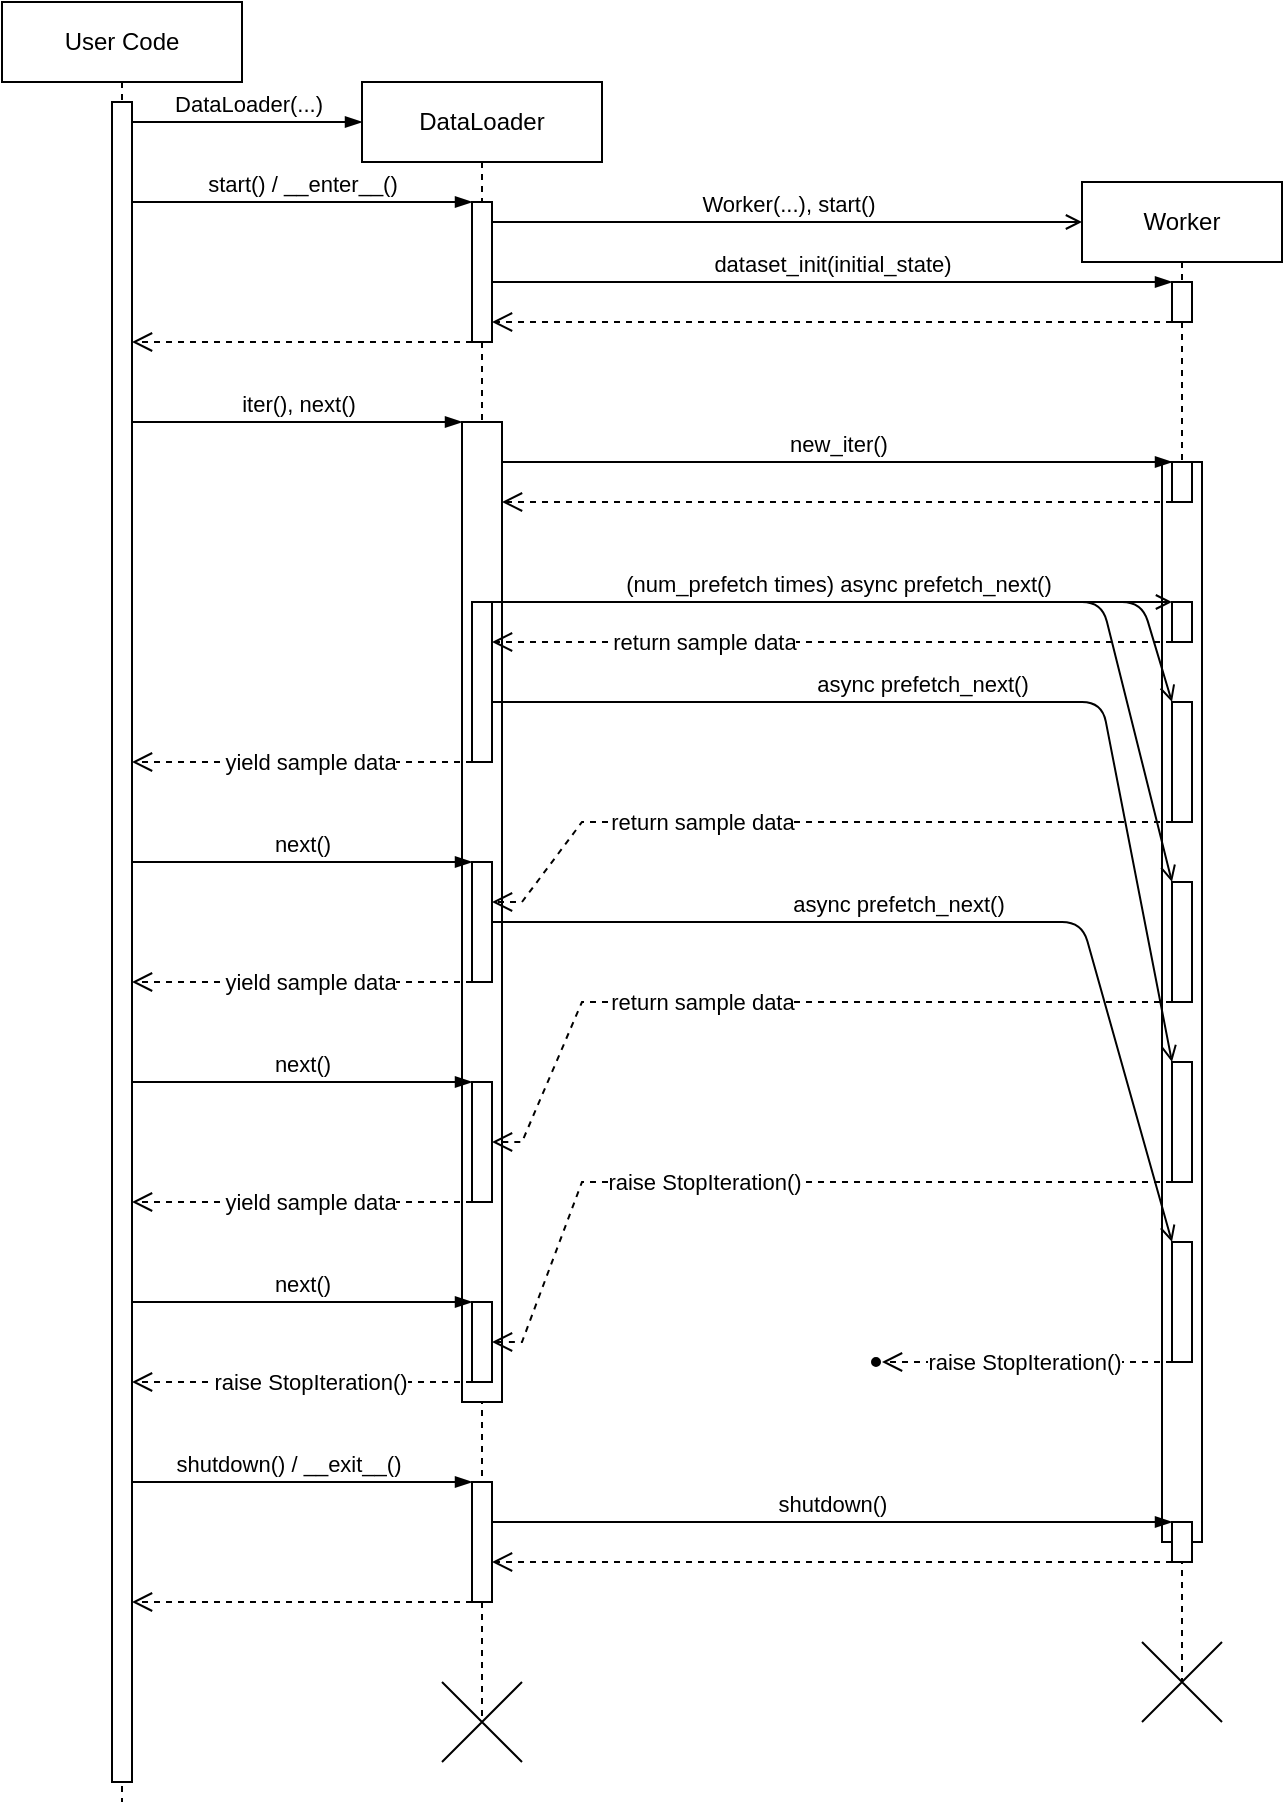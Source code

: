 <mxfile>
    <diagram id="SopBPCQogSaJyMia_625" name="Page-1">
        <mxGraphModel dx="1625" dy="1543" grid="1" gridSize="10" guides="1" tooltips="1" connect="1" arrows="1" fold="1" page="1" pageScale="1" pageWidth="1000" pageHeight="4000" math="0" shadow="0">
            <root>
                <mxCell id="0"/>
                <mxCell id="1" parent="0"/>
                <mxCell id="2" value="Worker" style="shape=umlLifeline;perimeter=lifelinePerimeter;whiteSpace=wrap;html=1;container=1;dropTarget=0;collapsible=0;recursiveResize=0;outlineConnect=0;portConstraint=eastwest;newEdgeStyle={&quot;edgeStyle&quot;:&quot;elbowEdgeStyle&quot;,&quot;elbow&quot;:&quot;vertical&quot;,&quot;curved&quot;:0,&quot;rounded&quot;:0};" vertex="1" parent="1">
                    <mxGeometry x="560" y="310" width="100" height="750" as="geometry"/>
                </mxCell>
                <mxCell id="95" value="" style="html=1;points=[[0,0,0,0,5],[0,1,0,0,-5],[1,0,0,0,5],[1,1,0,0,-5]];perimeter=orthogonalPerimeter;outlineConnect=0;targetShapes=umlLifeline;portConstraint=eastwest;newEdgeStyle={&quot;curved&quot;:0,&quot;rounded&quot;:0};" vertex="1" parent="2">
                    <mxGeometry x="40" y="140" width="20" height="540" as="geometry"/>
                </mxCell>
                <mxCell id="13" value="" style="html=1;points=[[0,0,0,0,5],[0,1,0,0,-5],[1,0,0,0,5],[1,1,0,0,-5]];perimeter=orthogonalPerimeter;outlineConnect=0;targetShapes=umlLifeline;portConstraint=eastwest;newEdgeStyle={&quot;curved&quot;:0,&quot;rounded&quot;:0};" vertex="1" parent="2">
                    <mxGeometry x="45" y="50" width="10" height="20" as="geometry"/>
                </mxCell>
                <mxCell id="18" value="" style="html=1;points=[[0,0,0,0,5],[0,1,0,0,-5],[1,0,0,0,5],[1,1,0,0,-5]];perimeter=orthogonalPerimeter;outlineConnect=0;targetShapes=umlLifeline;portConstraint=eastwest;newEdgeStyle={&quot;curved&quot;:0,&quot;rounded&quot;:0};" vertex="1" parent="2">
                    <mxGeometry x="45" y="210" width="10" height="20" as="geometry"/>
                </mxCell>
                <mxCell id="14" value="" style="html=1;points=[[0,0,0,0,5],[0,1,0,0,-5],[1,0,0,0,5],[1,1,0,0,-5]];perimeter=orthogonalPerimeter;outlineConnect=0;targetShapes=umlLifeline;portConstraint=eastwest;newEdgeStyle={&quot;curved&quot;:0,&quot;rounded&quot;:0};" vertex="1" parent="2">
                    <mxGeometry x="45" y="140" width="10" height="20" as="geometry"/>
                </mxCell>
                <mxCell id="54" value="" style="html=1;points=[[0,0,0,0,5],[0,1,0,0,-5],[1,0,0,0,5],[1,1,0,0,-5]];perimeter=orthogonalPerimeter;outlineConnect=0;targetShapes=umlLifeline;portConstraint=eastwest;newEdgeStyle={&quot;curved&quot;:0,&quot;rounded&quot;:0};" vertex="1" parent="2">
                    <mxGeometry x="45" y="440" width="10" height="60" as="geometry"/>
                </mxCell>
                <mxCell id="61" value="" style="html=1;points=[[0,0,0,0,5],[0,1,0,0,-5],[1,0,0,0,5],[1,1,0,0,-5]];perimeter=orthogonalPerimeter;outlineConnect=0;targetShapes=umlLifeline;portConstraint=eastwest;newEdgeStyle={&quot;curved&quot;:0,&quot;rounded&quot;:0};" vertex="1" parent="2">
                    <mxGeometry x="45" y="530" width="10" height="60" as="geometry"/>
                </mxCell>
                <mxCell id="79" value="" style="html=1;points=[[0,0,0,0,5],[0,1,0,0,-5],[1,0,0,0,5],[1,1,0,0,-5]];perimeter=orthogonalPerimeter;outlineConnect=0;targetShapes=umlLifeline;portConstraint=eastwest;newEdgeStyle={&quot;curved&quot;:0,&quot;rounded&quot;:0};" vertex="1" parent="2">
                    <mxGeometry x="45" y="670" width="10" height="20" as="geometry"/>
                </mxCell>
                <mxCell id="23" value="" style="html=1;points=[[0,0,0,0,5],[0,1,0,0,-5],[1,0,0,0,5],[1,1,0,0,-5]];perimeter=orthogonalPerimeter;outlineConnect=0;targetShapes=umlLifeline;portConstraint=eastwest;newEdgeStyle={&quot;curved&quot;:0,&quot;rounded&quot;:0};" vertex="1" parent="2">
                    <mxGeometry x="45" y="350" width="10" height="60" as="geometry"/>
                </mxCell>
                <mxCell id="22" value="" style="html=1;points=[[0,0,0,0,5],[0,1,0,0,-5],[1,0,0,0,5],[1,1,0,0,-5]];perimeter=orthogonalPerimeter;outlineConnect=0;targetShapes=umlLifeline;portConstraint=eastwest;newEdgeStyle={&quot;curved&quot;:0,&quot;rounded&quot;:0};" vertex="1" parent="2">
                    <mxGeometry x="45" y="260" width="10" height="60" as="geometry"/>
                </mxCell>
                <mxCell id="4" value="DataLoader" style="shape=umlLifeline;perimeter=lifelinePerimeter;whiteSpace=wrap;html=1;container=1;dropTarget=0;collapsible=0;recursiveResize=0;outlineConnect=0;portConstraint=eastwest;newEdgeStyle={&quot;edgeStyle&quot;:&quot;elbowEdgeStyle&quot;,&quot;elbow&quot;:&quot;vertical&quot;,&quot;curved&quot;:0,&quot;rounded&quot;:0};" vertex="1" parent="1">
                    <mxGeometry x="200" y="260" width="120" height="820" as="geometry"/>
                </mxCell>
                <mxCell id="20" value="" style="html=1;points=[[0,0,0,0,5],[0,1,0,0,-5],[1,0,0,0,5],[1,1,0,0,-5]];perimeter=orthogonalPerimeter;outlineConnect=0;targetShapes=umlLifeline;portConstraint=eastwest;newEdgeStyle={&quot;curved&quot;:0,&quot;rounded&quot;:0};" vertex="1" parent="4">
                    <mxGeometry x="50" y="170" width="20" height="490" as="geometry"/>
                </mxCell>
                <mxCell id="21" value="" style="html=1;points=[[0,0,0,0,5],[0,1,0,0,-5],[1,0,0,0,5],[1,1,0,0,-5]];perimeter=orthogonalPerimeter;outlineConnect=0;targetShapes=umlLifeline;portConstraint=eastwest;newEdgeStyle={&quot;curved&quot;:0,&quot;rounded&quot;:0};" vertex="1" parent="4">
                    <mxGeometry x="55" y="260" width="10" height="80" as="geometry"/>
                </mxCell>
                <mxCell id="42" value="" style="html=1;points=[[0,0,0,0,5],[0,1,0,0,-5],[1,0,0,0,5],[1,1,0,0,-5]];perimeter=orthogonalPerimeter;outlineConnect=0;targetShapes=umlLifeline;portConstraint=eastwest;newEdgeStyle={&quot;curved&quot;:0,&quot;rounded&quot;:0};" vertex="1" parent="4">
                    <mxGeometry x="55" y="60" width="10" height="70" as="geometry"/>
                </mxCell>
                <mxCell id="49" value="" style="html=1;points=[[0,0,0,0,5],[0,1,0,0,-5],[1,0,0,0,5],[1,1,0,0,-5]];perimeter=orthogonalPerimeter;outlineConnect=0;targetShapes=umlLifeline;portConstraint=eastwest;newEdgeStyle={&quot;curved&quot;:0,&quot;rounded&quot;:0};" vertex="1" parent="4">
                    <mxGeometry x="55" y="500" width="10" height="60" as="geometry"/>
                </mxCell>
                <mxCell id="46" value="" style="html=1;points=[[0,0,0,0,5],[0,1,0,0,-5],[1,0,0,0,5],[1,1,0,0,-5]];perimeter=orthogonalPerimeter;outlineConnect=0;targetShapes=umlLifeline;portConstraint=eastwest;newEdgeStyle={&quot;curved&quot;:0,&quot;rounded&quot;:0};" vertex="1" parent="4">
                    <mxGeometry x="55" y="390" width="10" height="60" as="geometry"/>
                </mxCell>
                <mxCell id="65" value="" style="html=1;points=[[0,0,0,0,5],[0,1,0,0,-5],[1,0,0,0,5],[1,1,0,0,-5]];perimeter=orthogonalPerimeter;outlineConnect=0;targetShapes=umlLifeline;portConstraint=eastwest;newEdgeStyle={&quot;curved&quot;:0,&quot;rounded&quot;:0};" vertex="1" parent="4">
                    <mxGeometry x="55" y="610" width="10" height="40" as="geometry"/>
                </mxCell>
                <mxCell id="81" value="" style="html=1;points=[[0,0,0,0,5],[0,1,0,0,-5],[1,0,0,0,5],[1,1,0,0,-5]];perimeter=orthogonalPerimeter;outlineConnect=0;targetShapes=umlLifeline;portConstraint=eastwest;newEdgeStyle={&quot;curved&quot;:0,&quot;rounded&quot;:0};" vertex="1" parent="4">
                    <mxGeometry x="55" y="700" width="10" height="60" as="geometry"/>
                </mxCell>
                <mxCell id="6" value="Worker(...), start()" style="html=1;verticalAlign=bottom;labelBackgroundColor=none;endArrow=open;endFill=0;" edge="1" parent="1" source="42">
                    <mxGeometry width="160" relative="1" as="geometry">
                        <mxPoint x="270" y="320" as="sourcePoint"/>
                        <mxPoint x="560" y="330" as="targetPoint"/>
                        <Array as="points">
                            <mxPoint x="440" y="330"/>
                        </Array>
                    </mxGeometry>
                </mxCell>
                <mxCell id="7" value="" style="html=1;verticalAlign=bottom;endArrow=open;dashed=1;endSize=8;curved=0;rounded=0;" edge="1" parent="1" source="13" target="42">
                    <mxGeometry relative="1" as="geometry">
                        <mxPoint x="480" y="380" as="sourcePoint"/>
                        <mxPoint x="270" y="380" as="targetPoint"/>
                        <Array as="points">
                            <mxPoint x="440" y="380"/>
                        </Array>
                    </mxGeometry>
                </mxCell>
                <mxCell id="8" value="dataset_init(initial_state)" style="html=1;verticalAlign=bottom;labelBackgroundColor=none;endArrow=blockThin;endFill=1;" edge="1" parent="1" source="42" target="13">
                    <mxGeometry width="160" relative="1" as="geometry">
                        <mxPoint x="270" y="350" as="sourcePoint"/>
                        <mxPoint x="530" y="350" as="targetPoint"/>
                        <Array as="points">
                            <mxPoint x="330" y="360"/>
                            <mxPoint x="500" y="360"/>
                        </Array>
                    </mxGeometry>
                </mxCell>
                <mxCell id="15" value="new_iter()" style="html=1;verticalAlign=bottom;labelBackgroundColor=none;endArrow=blockThin;endFill=1;" edge="1" target="14" parent="1" source="20">
                    <mxGeometry width="160" relative="1" as="geometry">
                        <mxPoint x="265" y="420" as="sourcePoint"/>
                        <mxPoint x="530" y="420" as="targetPoint"/>
                        <Array as="points">
                            <mxPoint x="405" y="450"/>
                        </Array>
                    </mxGeometry>
                </mxCell>
                <mxCell id="16" value="" style="html=1;verticalAlign=bottom;endArrow=open;dashed=1;endSize=8;curved=0;rounded=0;" edge="1" source="14" parent="1" target="20">
                    <mxGeometry relative="1" as="geometry">
                        <mxPoint x="480" y="450" as="sourcePoint"/>
                        <mxPoint x="265" y="440" as="targetPoint"/>
                        <Array as="points">
                            <mxPoint x="450" y="470"/>
                        </Array>
                    </mxGeometry>
                </mxCell>
                <mxCell id="17" value="&lt;span style=&quot;color: rgb(0, 0, 0);&quot;&gt;(num_prefetch times) async&amp;nbsp;&lt;/span&gt;prefetch_next()" style="html=1;verticalAlign=bottom;labelBackgroundColor=none;endArrow=open;endFill=0;" edge="1" target="18" parent="1" source="20">
                    <mxGeometry width="160" relative="1" as="geometry">
                        <mxPoint x="265" y="480" as="sourcePoint"/>
                        <mxPoint x="530" y="480" as="targetPoint"/>
                        <Array as="points">
                            <mxPoint x="410" y="520"/>
                        </Array>
                    </mxGeometry>
                </mxCell>
                <mxCell id="19" value="" style="html=1;verticalAlign=bottom;endArrow=open;dashed=1;endSize=8;curved=0;rounded=0;" edge="1" source="18" parent="1" target="21">
                    <mxGeometry relative="1" as="geometry">
                        <mxPoint x="480" y="510" as="sourcePoint"/>
                        <mxPoint x="265" y="500" as="targetPoint"/>
                        <Array as="points">
                            <mxPoint x="430" y="540"/>
                        </Array>
                    </mxGeometry>
                </mxCell>
                <mxCell id="24" value="return sample data" style="edgeLabel;html=1;align=center;verticalAlign=middle;resizable=0;points=[];" vertex="1" connectable="0" parent="19">
                    <mxGeometry x="-0.245" relative="1" as="geometry">
                        <mxPoint x="-106" as="offset"/>
                    </mxGeometry>
                </mxCell>
                <mxCell id="25" value="" style="html=1;verticalAlign=bottom;labelBackgroundColor=none;endArrow=open;endFill=0;" edge="1" parent="1" source="20" target="22">
                    <mxGeometry width="160" relative="1" as="geometry">
                        <mxPoint x="265" y="480" as="sourcePoint"/>
                        <mxPoint x="624" y="480" as="targetPoint"/>
                        <Array as="points">
                            <mxPoint x="590" y="520"/>
                        </Array>
                    </mxGeometry>
                </mxCell>
                <mxCell id="30" value="" style="html=1;verticalAlign=bottom;labelBackgroundColor=none;endArrow=open;endFill=0;" edge="1" parent="1" source="21" target="23">
                    <mxGeometry width="160" relative="1" as="geometry">
                        <mxPoint x="270" y="480" as="sourcePoint"/>
                        <mxPoint x="630" y="500" as="targetPoint"/>
                        <Array as="points">
                            <mxPoint x="570" y="520"/>
                        </Array>
                    </mxGeometry>
                </mxCell>
                <mxCell id="31" value="" style="html=1;verticalAlign=bottom;endArrow=open;dashed=1;endSize=8;curved=0;rounded=0;" edge="1" parent="1" source="22" target="46">
                    <mxGeometry relative="1" as="geometry">
                        <mxPoint x="615" y="510" as="sourcePoint"/>
                        <mxPoint x="275" y="510" as="targetPoint"/>
                        <Array as="points">
                            <mxPoint x="310" y="630"/>
                            <mxPoint x="280" y="670"/>
                        </Array>
                    </mxGeometry>
                </mxCell>
                <mxCell id="32" value="return sample data" style="edgeLabel;html=1;align=center;verticalAlign=middle;resizable=0;points=[];" vertex="1" connectable="0" parent="31">
                    <mxGeometry x="-0.245" relative="1" as="geometry">
                        <mxPoint x="-99" as="offset"/>
                    </mxGeometry>
                </mxCell>
                <mxCell id="35" value="User Code" style="shape=umlLifeline;perimeter=lifelinePerimeter;whiteSpace=wrap;html=1;container=1;dropTarget=0;collapsible=0;recursiveResize=0;outlineConnect=0;portConstraint=eastwest;newEdgeStyle={&quot;edgeStyle&quot;:&quot;elbowEdgeStyle&quot;,&quot;elbow&quot;:&quot;vertical&quot;,&quot;curved&quot;:0,&quot;rounded&quot;:0};" vertex="1" parent="1">
                    <mxGeometry x="20" y="220" width="120" height="900" as="geometry"/>
                </mxCell>
                <mxCell id="38" value="" style="html=1;points=[[0,0,0,0,5],[0,1,0,0,-5],[1,0,0,0,5],[1,1,0,0,-5]];perimeter=orthogonalPerimeter;outlineConnect=0;targetShapes=umlLifeline;portConstraint=eastwest;newEdgeStyle={&quot;curved&quot;:0,&quot;rounded&quot;:0};" vertex="1" parent="35">
                    <mxGeometry x="55" y="50" width="10" height="840" as="geometry"/>
                </mxCell>
                <mxCell id="39" value="DataLoader(...)" style="html=1;verticalAlign=bottom;labelBackgroundColor=none;endArrow=blockThin;endFill=1;" edge="1" parent="1" source="38">
                    <mxGeometry width="160" relative="1" as="geometry">
                        <mxPoint x="130" y="300" as="sourcePoint"/>
                        <mxPoint x="200" y="280" as="targetPoint"/>
                        <Array as="points">
                            <mxPoint x="180" y="280"/>
                        </Array>
                    </mxGeometry>
                </mxCell>
                <mxCell id="41" value="start() / __enter__()" style="html=1;verticalAlign=bottom;labelBackgroundColor=none;endArrow=blockThin;endFill=1;" edge="1" parent="1" source="38" target="42">
                    <mxGeometry width="160" relative="1" as="geometry">
                        <mxPoint x="130" y="320" as="sourcePoint"/>
                        <mxPoint x="245" y="320" as="targetPoint"/>
                        <Array as="points">
                            <mxPoint x="170" y="320"/>
                        </Array>
                    </mxGeometry>
                </mxCell>
                <mxCell id="44" value="" style="html=1;verticalAlign=bottom;endArrow=open;dashed=1;endSize=8;curved=0;rounded=0;" edge="1" parent="1" source="42" target="38">
                    <mxGeometry relative="1" as="geometry">
                        <mxPoint x="235" y="320" as="sourcePoint"/>
                        <mxPoint x="130" y="320" as="targetPoint"/>
                        <Array as="points">
                            <mxPoint x="190" y="390"/>
                        </Array>
                    </mxGeometry>
                </mxCell>
                <mxCell id="45" value="iter(), next()" style="html=1;verticalAlign=bottom;labelBackgroundColor=none;endArrow=blockThin;endFill=1;" edge="1" parent="1" source="38" target="20">
                    <mxGeometry width="160" relative="1" as="geometry">
                        <mxPoint x="130" y="360" as="sourcePoint"/>
                        <mxPoint x="260" y="360" as="targetPoint"/>
                        <Array as="points">
                            <mxPoint x="190" y="430"/>
                        </Array>
                    </mxGeometry>
                </mxCell>
                <mxCell id="47" value="" style="html=1;verticalAlign=bottom;endArrow=open;dashed=1;endSize=8;curved=0;rounded=0;" edge="1" parent="1" source="21" target="38">
                    <mxGeometry relative="1" as="geometry">
                        <mxPoint x="255" y="560" as="sourcePoint"/>
                        <mxPoint x="160" y="560" as="targetPoint"/>
                        <Array as="points">
                            <mxPoint x="190" y="600"/>
                        </Array>
                    </mxGeometry>
                </mxCell>
                <mxCell id="48" value="yield sample data" style="edgeLabel;html=1;align=center;verticalAlign=middle;resizable=0;points=[];" vertex="1" connectable="0" parent="47">
                    <mxGeometry x="-0.18" y="-1" relative="1" as="geometry">
                        <mxPoint x="-12" y="1" as="offset"/>
                    </mxGeometry>
                </mxCell>
                <mxCell id="50" value="" style="html=1;verticalAlign=bottom;endArrow=open;dashed=1;endSize=8;curved=0;rounded=0;" edge="1" parent="1" source="46" target="38">
                    <mxGeometry relative="1" as="geometry">
                        <mxPoint x="260" y="590" as="sourcePoint"/>
                        <mxPoint x="130" y="590" as="targetPoint"/>
                        <Array as="points">
                            <mxPoint x="180" y="710"/>
                        </Array>
                    </mxGeometry>
                </mxCell>
                <mxCell id="51" value="yield sample data" style="edgeLabel;html=1;align=center;verticalAlign=middle;resizable=0;points=[];" vertex="1" connectable="0" parent="50">
                    <mxGeometry x="-0.18" y="-1" relative="1" as="geometry">
                        <mxPoint x="-12" y="1" as="offset"/>
                    </mxGeometry>
                </mxCell>
                <mxCell id="52" value="" style="html=1;verticalAlign=bottom;endArrow=open;dashed=1;endSize=8;curved=0;rounded=0;" edge="1" parent="1" source="49" target="38">
                    <mxGeometry relative="1" as="geometry">
                        <mxPoint x="265" y="600" as="sourcePoint"/>
                        <mxPoint x="135" y="600" as="targetPoint"/>
                        <Array as="points">
                            <mxPoint x="190" y="820"/>
                        </Array>
                    </mxGeometry>
                </mxCell>
                <mxCell id="53" value="yield sample data" style="edgeLabel;html=1;align=center;verticalAlign=middle;resizable=0;points=[];" vertex="1" connectable="0" parent="52">
                    <mxGeometry x="-0.18" y="-1" relative="1" as="geometry">
                        <mxPoint x="-12" y="1" as="offset"/>
                    </mxGeometry>
                </mxCell>
                <mxCell id="55" value="&lt;span style=&quot;color: rgb(0, 0, 0);&quot;&gt;async&amp;nbsp;&lt;/span&gt;prefetch_next()" style="html=1;verticalAlign=bottom;labelBackgroundColor=none;endArrow=open;endFill=0;" edge="1" parent="1" source="46" target="61">
                    <mxGeometry x="-0.119" width="160" relative="1" as="geometry">
                        <mxPoint x="265" y="609.66" as="sourcePoint"/>
                        <mxPoint x="700" y="670" as="targetPoint"/>
                        <Array as="points">
                            <mxPoint x="560" y="680"/>
                        </Array>
                        <mxPoint as="offset"/>
                    </mxGeometry>
                </mxCell>
                <mxCell id="56" value="next()" style="html=1;verticalAlign=bottom;labelBackgroundColor=none;endArrow=blockThin;endFill=1;" edge="1" parent="1" source="38" target="46">
                    <mxGeometry width="160" relative="1" as="geometry">
                        <mxPoint y="489.66" as="sourcePoint"/>
                        <mxPoint x="335" y="489.66" as="targetPoint"/>
                        <Array as="points">
                            <mxPoint x="190" y="650"/>
                        </Array>
                    </mxGeometry>
                </mxCell>
                <mxCell id="57" value="" style="html=1;verticalAlign=bottom;endArrow=open;dashed=1;endSize=8;curved=0;rounded=0;" edge="1" parent="1" source="23" target="49">
                    <mxGeometry relative="1" as="geometry">
                        <mxPoint x="635" y="580" as="sourcePoint"/>
                        <mxPoint x="265" y="600" as="targetPoint"/>
                        <Array as="points">
                            <mxPoint x="520" y="720"/>
                            <mxPoint x="310" y="720"/>
                            <mxPoint x="280" y="790"/>
                        </Array>
                    </mxGeometry>
                </mxCell>
                <mxCell id="58" value="return sample data" style="edgeLabel;html=1;align=center;verticalAlign=middle;resizable=0;points=[];" vertex="1" connectable="0" parent="57">
                    <mxGeometry x="-0.245" relative="1" as="geometry">
                        <mxPoint x="-89" as="offset"/>
                    </mxGeometry>
                </mxCell>
                <mxCell id="63" value="" style="html=1;verticalAlign=bottom;endArrow=open;dashed=1;endSize=8;curved=0;rounded=0;" edge="1" parent="1" source="54" target="65">
                    <mxGeometry relative="1" as="geometry">
                        <mxPoint x="615" y="740" as="sourcePoint"/>
                        <mxPoint x="350" y="910" as="targetPoint"/>
                        <Array as="points">
                            <mxPoint x="310" y="810"/>
                            <mxPoint x="280" y="890"/>
                        </Array>
                    </mxGeometry>
                </mxCell>
                <mxCell id="64" value="raise StopIteration()" style="edgeLabel;html=1;align=center;verticalAlign=middle;resizable=0;points=[];" vertex="1" connectable="0" parent="63">
                    <mxGeometry x="-0.245" relative="1" as="geometry">
                        <mxPoint x="-85" as="offset"/>
                    </mxGeometry>
                </mxCell>
                <mxCell id="68" value="next()" style="html=1;verticalAlign=bottom;labelBackgroundColor=none;endArrow=blockThin;endFill=1;" edge="1" parent="1" source="38" target="49">
                    <mxGeometry width="160" relative="1" as="geometry">
                        <mxPoint x="130" y="760" as="sourcePoint"/>
                        <mxPoint x="260" y="760" as="targetPoint"/>
                        <Array as="points">
                            <mxPoint x="195" y="760"/>
                        </Array>
                    </mxGeometry>
                </mxCell>
                <mxCell id="69" value="next()" style="html=1;verticalAlign=bottom;labelBackgroundColor=none;endArrow=blockThin;endFill=1;" edge="1" parent="1" source="38" target="65">
                    <mxGeometry width="160" relative="1" as="geometry">
                        <mxPoint x="130" y="860" as="sourcePoint"/>
                        <mxPoint x="260" y="860" as="targetPoint"/>
                        <Array as="points">
                            <mxPoint x="170" y="870"/>
                        </Array>
                    </mxGeometry>
                </mxCell>
                <mxCell id="70" value="" style="html=1;verticalAlign=bottom;endArrow=open;dashed=1;endSize=8;curved=0;rounded=0;" edge="1" parent="1" source="65" target="38">
                    <mxGeometry relative="1" as="geometry">
                        <mxPoint x="265" y="830" as="sourcePoint"/>
                        <mxPoint x="135" y="830" as="targetPoint"/>
                        <Array as="points">
                            <mxPoint x="170" y="910"/>
                        </Array>
                    </mxGeometry>
                </mxCell>
                <mxCell id="71" value="raise StopIteration()" style="edgeLabel;html=1;align=center;verticalAlign=middle;resizable=0;points=[];" vertex="1" connectable="0" parent="70">
                    <mxGeometry x="-0.18" y="-1" relative="1" as="geometry">
                        <mxPoint x="-12" y="1" as="offset"/>
                    </mxGeometry>
                </mxCell>
                <mxCell id="72" value="" style="ellipse;html=1;fillColor=strokeColor;" vertex="1" parent="1">
                    <mxGeometry x="455" y="898" width="4" height="4" as="geometry"/>
                </mxCell>
                <mxCell id="74" value="" style="html=1;verticalAlign=bottom;endArrow=open;dashed=1;endSize=8;curved=0;rounded=0;" edge="1" parent="1" source="61">
                    <mxGeometry relative="1" as="geometry">
                        <mxPoint x="620" y="825" as="sourcePoint"/>
                        <mxPoint x="460" y="900" as="targetPoint"/>
                    </mxGeometry>
                </mxCell>
                <mxCell id="75" value="raise StopIteration()" style="edgeLabel;html=1;align=center;verticalAlign=middle;resizable=0;points=[];" vertex="1" connectable="0" parent="74">
                    <mxGeometry x="-0.245" relative="1" as="geometry">
                        <mxPoint x="-20" as="offset"/>
                    </mxGeometry>
                </mxCell>
                <mxCell id="76" value="shutdown() / __exit__()" style="html=1;verticalAlign=bottom;labelBackgroundColor=none;endArrow=blockThin;endFill=1;" edge="1" parent="1" source="38" target="81">
                    <mxGeometry x="-0.088" width="160" relative="1" as="geometry">
                        <mxPoint x="120" y="990" as="sourcePoint"/>
                        <mxPoint x="250" y="990" as="targetPoint"/>
                        <Array as="points">
                            <mxPoint x="180" y="960"/>
                        </Array>
                        <mxPoint as="offset"/>
                    </mxGeometry>
                </mxCell>
                <mxCell id="78" value="shutdown()" style="html=1;verticalAlign=bottom;labelBackgroundColor=none;endArrow=blockThin;endFill=1;" edge="1" parent="1" source="81" target="79">
                    <mxGeometry width="160" relative="1" as="geometry">
                        <mxPoint x="270" y="970" as="sourcePoint"/>
                        <mxPoint x="605" y="970" as="targetPoint"/>
                        <Array as="points">
                            <mxPoint x="440" y="980"/>
                        </Array>
                    </mxGeometry>
                </mxCell>
                <mxCell id="80" value="" style="html=1;verticalAlign=bottom;endArrow=open;dashed=1;endSize=8;curved=0;rounded=0;" edge="1" parent="1" source="79" target="81">
                    <mxGeometry relative="1" as="geometry">
                        <mxPoint x="600" y="990" as="sourcePoint"/>
                        <mxPoint x="260" y="990" as="targetPoint"/>
                        <Array as="points">
                            <mxPoint x="430" y="1000"/>
                        </Array>
                    </mxGeometry>
                </mxCell>
                <mxCell id="82" value="" style="html=1;verticalAlign=bottom;endArrow=open;dashed=1;endSize=8;curved=0;rounded=0;" edge="1" parent="1" source="81" target="38">
                    <mxGeometry relative="1" as="geometry">
                        <mxPoint x="615" y="1000" as="sourcePoint"/>
                        <mxPoint x="275" y="1000" as="targetPoint"/>
                        <Array as="points">
                            <mxPoint x="180" y="1020"/>
                        </Array>
                    </mxGeometry>
                </mxCell>
                <mxCell id="93" value="&lt;span style=&quot;color: rgb(0, 0, 0);&quot;&gt;async&amp;nbsp;&lt;/span&gt;prefetch_next()" style="html=1;verticalAlign=bottom;labelBackgroundColor=none;endArrow=open;endFill=0;" edge="1" parent="1" source="21" target="54">
                    <mxGeometry x="-0.119" width="160" relative="1" as="geometry">
                        <mxPoint x="275" y="710" as="sourcePoint"/>
                        <mxPoint x="635" y="1000" as="targetPoint"/>
                        <Array as="points">
                            <mxPoint x="570" y="570"/>
                        </Array>
                        <mxPoint as="offset"/>
                    </mxGeometry>
                </mxCell>
                <mxCell id="86" value="" style="shape=umlDestroy;dashed=0;targetShapes=umlLifeline;" vertex="1" parent="1">
                    <mxGeometry x="240" y="1060" width="40" height="40" as="geometry"/>
                </mxCell>
                <mxCell id="85" value="" style="shape=umlDestroy;dashed=0;targetShapes=umlLifeline;" vertex="1" parent="1">
                    <mxGeometry x="590" y="1040" width="40" height="40" as="geometry"/>
                </mxCell>
            </root>
        </mxGraphModel>
    </diagram>
</mxfile>